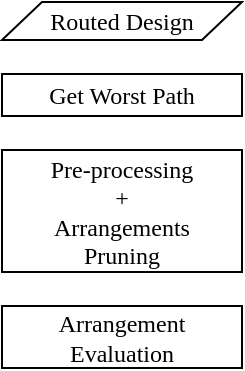 <mxfile version="24.3.1" type="github">
  <diagram name="Page-1" id="XErxERJ1ZHLDVIIJKSSp">
    <mxGraphModel dx="1519" dy="1371" grid="0" gridSize="10" guides="1" tooltips="1" connect="1" arrows="1" fold="1" page="0" pageScale="1" pageWidth="850" pageHeight="1100" math="0" shadow="0">
      <root>
        <mxCell id="0" />
        <mxCell id="1" parent="0" />
        <mxCell id="A3po6ja2VtFjf3EMmNj6-3" value="Routed Design" style="shape=parallelogram;perimeter=parallelogramPerimeter;whiteSpace=wrap;html=1;fixedSize=1;fontFamily=Times New Roman;" vertex="1" parent="1">
          <mxGeometry x="69" y="-184" width="120" height="19" as="geometry" />
        </mxCell>
        <mxCell id="A3po6ja2VtFjf3EMmNj6-4" value="Get Worst Path" style="rounded=0;whiteSpace=wrap;html=1;fontFamily=Times New Roman;" vertex="1" parent="1">
          <mxGeometry x="69" y="-148" width="120" height="21" as="geometry" />
        </mxCell>
        <mxCell id="A3po6ja2VtFjf3EMmNj6-6" value="Pre-processing&lt;div&gt;+&lt;/div&gt;&lt;div&gt;Arrangements&lt;/div&gt;&lt;div&gt;Pruning&lt;/div&gt;" style="rounded=0;whiteSpace=wrap;html=1;fontFamily=Times New Roman;" vertex="1" parent="1">
          <mxGeometry x="69" y="-110" width="120" height="61" as="geometry" />
        </mxCell>
        <mxCell id="A3po6ja2VtFjf3EMmNj6-7" value="Arrangement Evaluation" style="rounded=0;whiteSpace=wrap;html=1;fontFamily=Times New Roman;" vertex="1" parent="1">
          <mxGeometry x="69" y="-32" width="120" height="31" as="geometry" />
        </mxCell>
      </root>
    </mxGraphModel>
  </diagram>
</mxfile>
